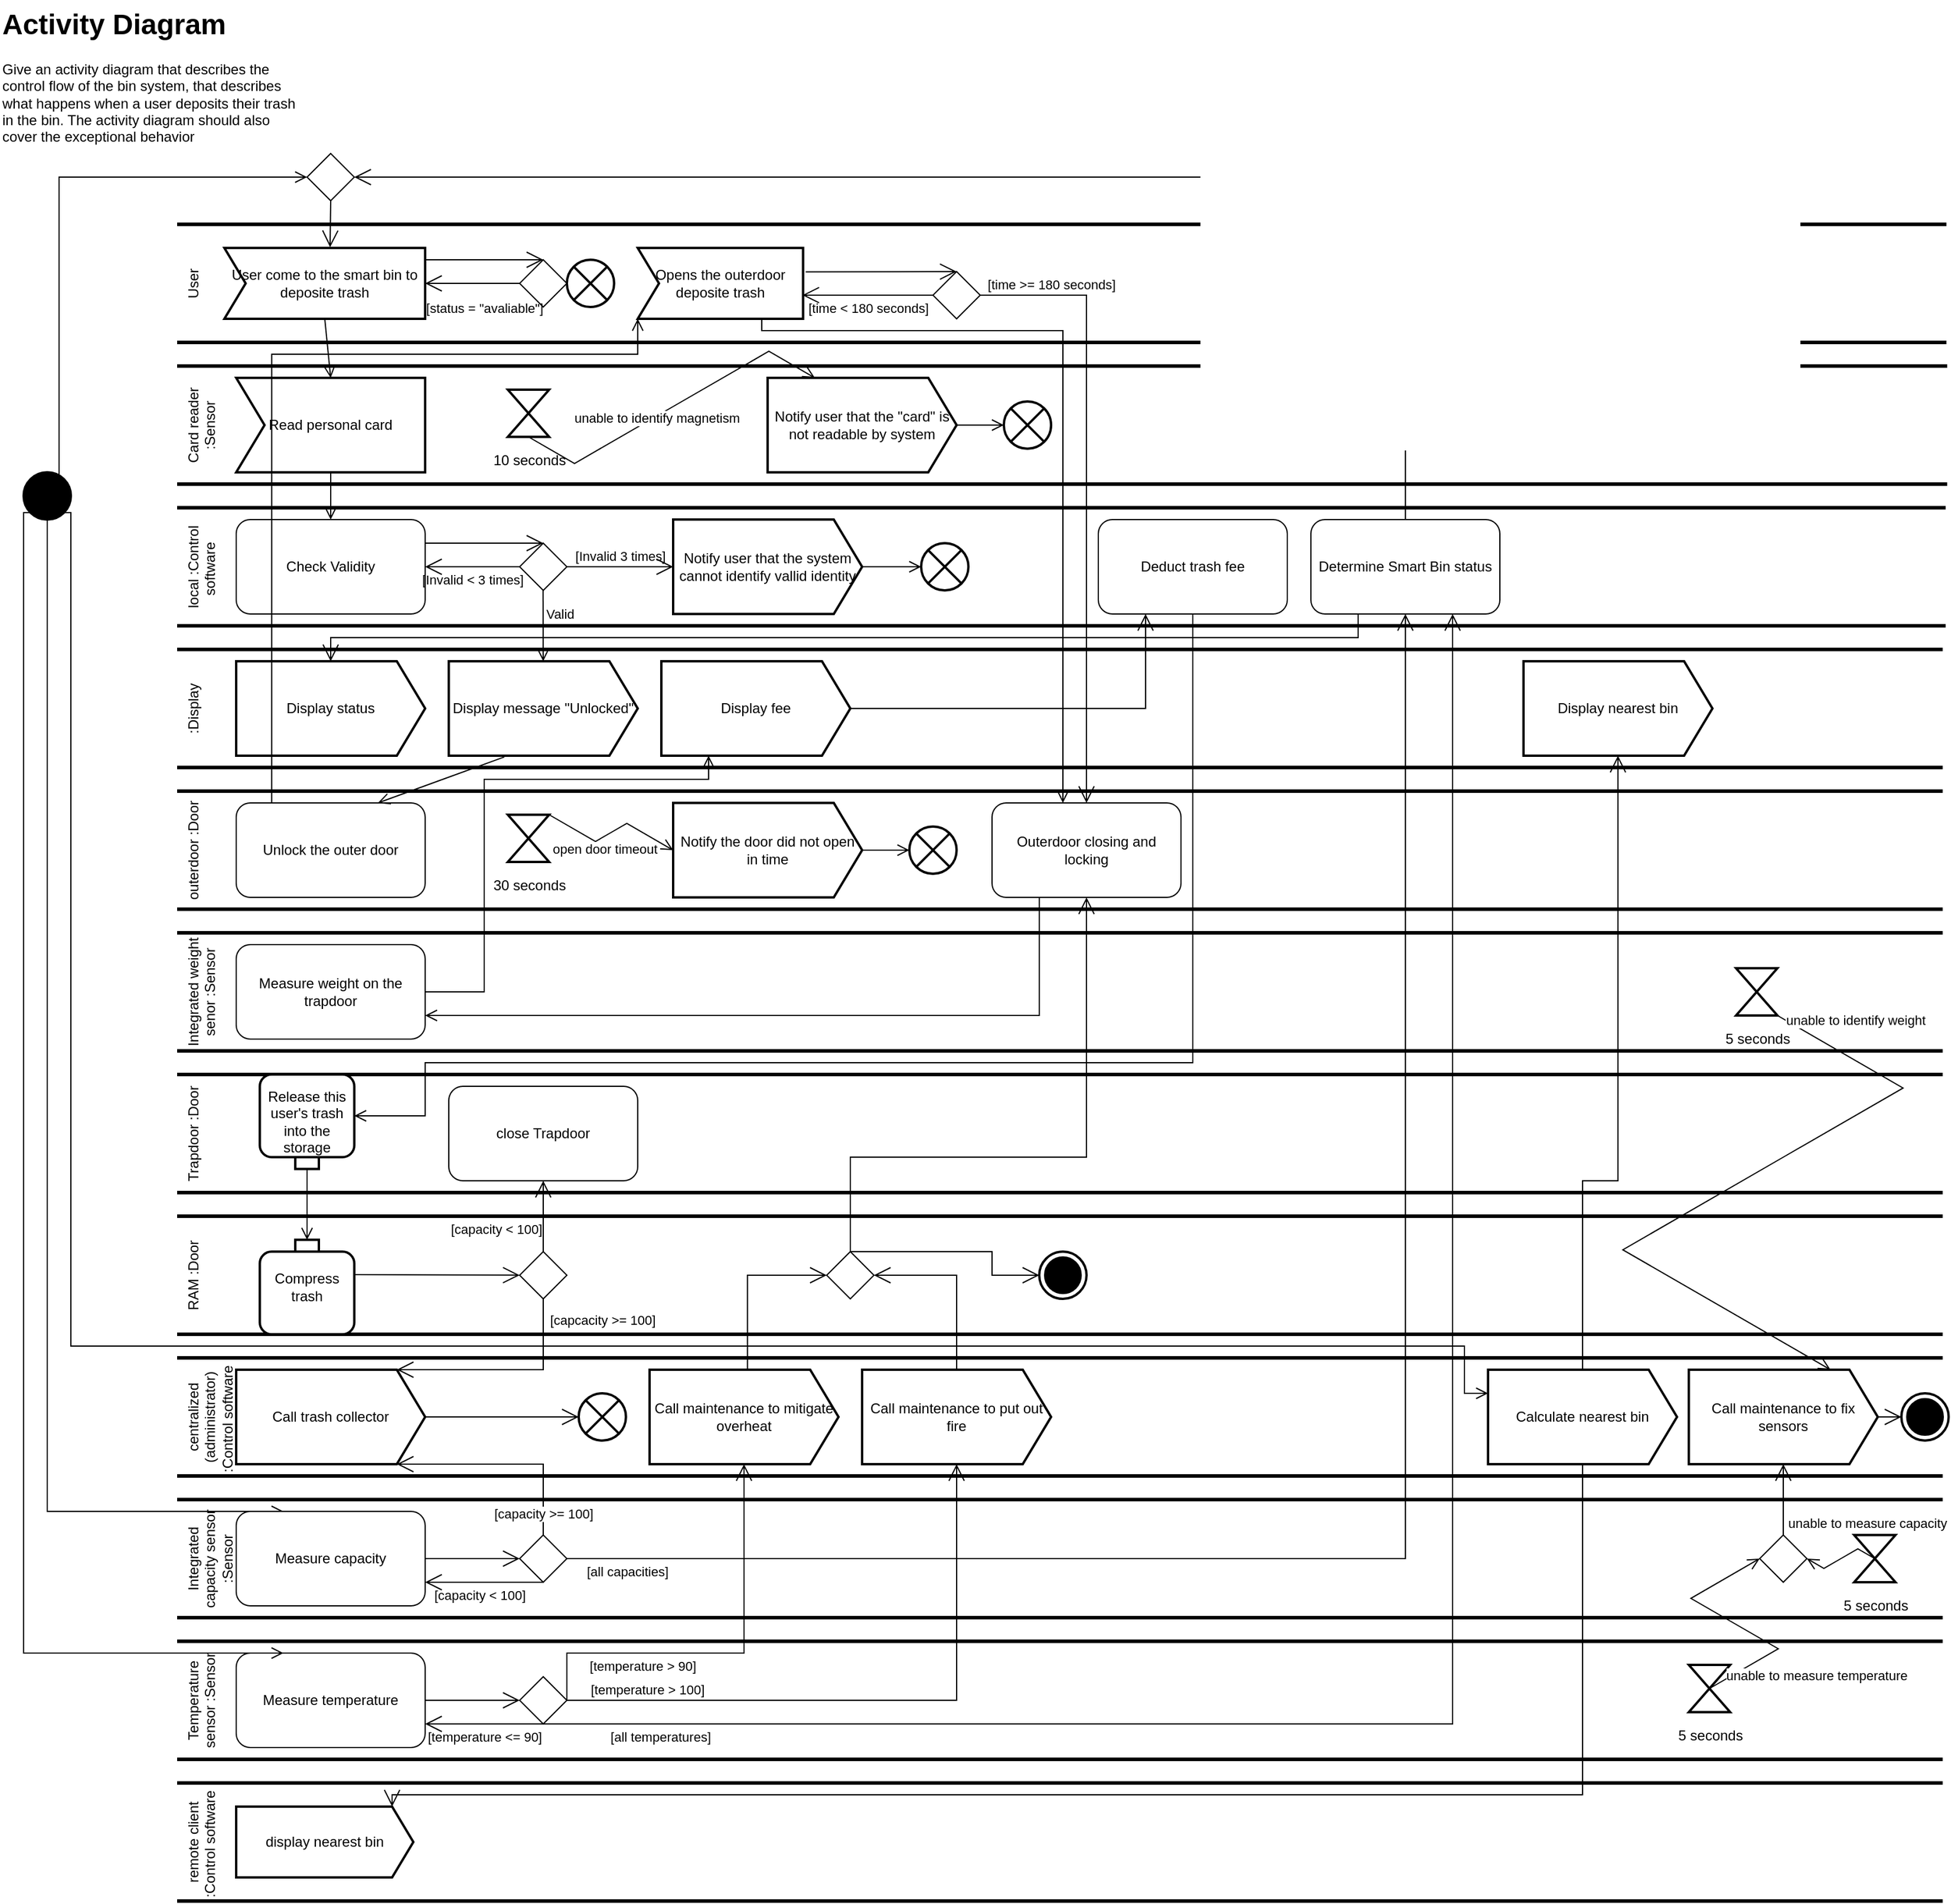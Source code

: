 <mxfile version="24.7.16">
  <diagram name="第 1 页" id="irDleK8PVXlx6nOFczS4">
    <mxGraphModel dx="1195" dy="622" grid="1" gridSize="10" guides="0" tooltips="1" connect="1" arrows="1" fold="1" page="1" pageScale="1" pageWidth="827" pageHeight="1169" math="0" shadow="0">
      <root>
        <mxCell id="0" />
        <mxCell id="1" parent="0" />
        <mxCell id="ilAViFpUk6oEtvWmWybY-2" value="" style="shape=ellipse;html=1;fillColor=strokeColor;strokeWidth=2;verticalLabelPosition=bottom;verticalAlignment=top;perimeter=ellipsePerimeter;fontFamily=Helvetica;" parent="1" vertex="1">
          <mxGeometry x="20" y="400" width="40" height="40" as="geometry" />
        </mxCell>
        <mxCell id="ilAViFpUk6oEtvWmWybY-4" value="User" style="html=1;shape=mxgraph.sysml.actPart;strokeWidth=3;verticalAlign=top;rotation=-90;whiteSpace=wrap;fontFamily=Helvetica;" parent="1" vertex="1">
          <mxGeometry x="849.07" y="-509.05" width="100" height="1498.12" as="geometry" />
        </mxCell>
        <mxCell id="ilAViFpUk6oEtvWmWybY-5" value="&lt;h1 style=&quot;margin-top: 0px;&quot;&gt;Activity Diagram&lt;br&gt;&lt;/h1&gt;&lt;p&gt;Give an activity diagram that describes the control flow of the bin system, that describes what happens when a user deposits their trash in the bin. The activity diagram should also cover the exceptional behavior&lt;/p&gt;" style="text;html=1;whiteSpace=wrap;overflow=hidden;rounded=0;fontFamily=Helvetica;" parent="1" vertex="1">
          <mxGeometry width="260" height="140" as="geometry" />
        </mxCell>
        <mxCell id="ilAViFpUk6oEtvWmWybY-6" value="" style="endArrow=open;startArrow=none;endFill=0;startFill=0;endSize=8;html=1;verticalAlign=bottom;labelBackgroundColor=none;strokeWidth=1;rounded=0;exitX=1;exitY=0;exitDx=0;exitDy=0;entryX=0;entryY=0.5;entryDx=0;entryDy=0;fontStyle=1;fontFamily=Helvetica;edgeStyle=orthogonalEdgeStyle;" parent="1" source="ilAViFpUk6oEtvWmWybY-2" target="yifxT7un9gWGoPEk_y4y-89" edge="1">
          <mxGeometry width="160" relative="1" as="geometry">
            <mxPoint x="110" y="400" as="sourcePoint" />
            <mxPoint x="270" y="400" as="targetPoint" />
            <Array as="points">
              <mxPoint x="50" y="406" />
              <mxPoint x="50" y="150" />
            </Array>
          </mxGeometry>
        </mxCell>
        <mxCell id="ilAViFpUk6oEtvWmWybY-7" value="&lt;font&gt;User come to the smart bin to deposite trash&lt;br&gt;&lt;/font&gt;" style="html=1;shape=mxgraph.sysml.accEvent;strokeWidth=2;whiteSpace=wrap;align=center;fontFamily=Helvetica;" parent="1" vertex="1">
          <mxGeometry x="190" y="210" width="170" height="60" as="geometry" />
        </mxCell>
        <mxCell id="ilAViFpUk6oEtvWmWybY-8" value="Card reader :Sensor" style="html=1;shape=mxgraph.sysml.actPart;strokeWidth=3;verticalAlign=top;rotation=-90;whiteSpace=wrap;fontFamily=Helvetica;" parent="1" vertex="1">
          <mxGeometry x="849.38" y="-389.38" width="100" height="1498.75" as="geometry" />
        </mxCell>
        <mxCell id="ilAViFpUk6oEtvWmWybY-9" value="Read personal card" style="shape=mxgraph.sysml.accEvent;html=1;rounded=1;whiteSpace=wrap;align=center;fontFamily=Helvetica;strokeWidth=2;" parent="1" vertex="1">
          <mxGeometry x="200" y="320" width="160" height="80" as="geometry" />
        </mxCell>
        <mxCell id="ilAViFpUk6oEtvWmWybY-11" value="local :Control software&amp;nbsp; " style="html=1;shape=mxgraph.sysml.actPart;strokeWidth=3;verticalAlign=top;rotation=-90;whiteSpace=wrap;fontFamily=Helvetica;" parent="1" vertex="1">
          <mxGeometry x="848.75" y="-268.75" width="100" height="1497.5" as="geometry" />
        </mxCell>
        <mxCell id="ilAViFpUk6oEtvWmWybY-12" value="Check Validity" style="shape=rect;html=1;rounded=1;whiteSpace=wrap;align=center;fontFamily=Helvetica;" parent="1" vertex="1">
          <mxGeometry x="200" y="440" width="160" height="80" as="geometry" />
        </mxCell>
        <mxCell id="ilAViFpUk6oEtvWmWybY-13" value="" style="endArrow=open;startArrow=none;endFill=0;startFill=0;endSize=8;html=1;verticalAlign=bottom;labelBackgroundColor=none;strokeWidth=1;rounded=0;exitX=0.5;exitY=1;exitDx=0;exitDy=0;entryX=0.5;entryY=0;entryDx=0;entryDy=0;exitPerimeter=0;fontFamily=Helvetica;" parent="1" source="ilAViFpUk6oEtvWmWybY-7" target="ilAViFpUk6oEtvWmWybY-9" edge="1">
          <mxGeometry width="160" relative="1" as="geometry">
            <mxPoint x="233" y="270" as="sourcePoint" />
            <mxPoint x="280" y="320" as="targetPoint" />
          </mxGeometry>
        </mxCell>
        <mxCell id="ilAViFpUk6oEtvWmWybY-14" value="" style="endArrow=open;startArrow=none;endFill=0;startFill=0;endSize=8;html=1;verticalAlign=bottom;labelBackgroundColor=none;strokeWidth=1;rounded=0;exitX=0.5;exitY=1;exitDx=0;exitDy=0;entryX=0.5;entryY=0;entryDx=0;entryDy=0;fontFamily=Helvetica;" parent="1" source="ilAViFpUk6oEtvWmWybY-9" target="ilAViFpUk6oEtvWmWybY-12" edge="1">
          <mxGeometry width="160" relative="1" as="geometry">
            <mxPoint x="243" y="280" as="sourcePoint" />
            <mxPoint x="290" y="330" as="targetPoint" />
          </mxGeometry>
        </mxCell>
        <mxCell id="ilAViFpUk6oEtvWmWybY-16" value="" style="endArrow=open;startArrow=none;endFill=0;startFill=0;endSize=8;html=1;verticalAlign=bottom;labelBackgroundColor=none;strokeWidth=1;rounded=0;exitX=0.5;exitY=1;exitDx=0;exitDy=0;edgeStyle=isometricEdgeStyle;elbow=vertical;entryX=0.25;entryY=0;entryDx=0;entryDy=0;exitPerimeter=0;fontFamily=Helvetica;" parent="1" source="ilAViFpUk6oEtvWmWybY-24" target="ilAViFpUk6oEtvWmWybY-19" edge="1">
          <mxGeometry width="160" relative="1" as="geometry">
            <mxPoint x="243" y="280" as="sourcePoint" />
            <mxPoint x="290" y="330" as="targetPoint" />
          </mxGeometry>
        </mxCell>
        <mxCell id="ilAViFpUk6oEtvWmWybY-23" value="unable to identify magnetism" style="edgeLabel;html=1;align=center;verticalAlign=middle;resizable=0;points=[];fontFamily=Helvetica;" parent="ilAViFpUk6oEtvWmWybY-16" vertex="1" connectable="0">
          <mxGeometry x="-0.108" y="-1" relative="1" as="geometry">
            <mxPoint x="-1" as="offset" />
          </mxGeometry>
        </mxCell>
        <mxCell id="ilAViFpUk6oEtvWmWybY-18" value=":Display" style="html=1;shape=mxgraph.sysml.actPart;strokeWidth=3;verticalAlign=top;rotation=-90;whiteSpace=wrap;fontFamily=Helvetica;" parent="1" vertex="1">
          <mxGeometry x="847.5" y="-147.5" width="100" height="1495" as="geometry" />
        </mxCell>
        <mxCell id="ilAViFpUk6oEtvWmWybY-19" value="Notify user that the &quot;card&quot; is not readable by system" style="shape=mxgraph.sysml.sendSigAct;html=1;rounded=1;whiteSpace=wrap;align=center;fontFamily=Helvetica;strokeWidth=2;" parent="1" vertex="1">
          <mxGeometry x="650" y="320" width="160" height="80" as="geometry" />
        </mxCell>
        <mxCell id="ilAViFpUk6oEtvWmWybY-21" value="Notify user that the system cannot identify vallid identity" style="shape=mxgraph.sysml.sendSigAct;html=1;rounded=1;whiteSpace=wrap;align=center;fontFamily=Helvetica;strokeWidth=2;" parent="1" vertex="1">
          <mxGeometry x="570" y="440" width="160" height="80" as="geometry" />
        </mxCell>
        <mxCell id="ilAViFpUk6oEtvWmWybY-24" value="10 seconds" style="html=1;shape=mxgraph.sysml.timeEvent;strokeWidth=2;verticalLabelPosition=bottom;verticalAlignment=top;fontFamily=Helvetica;" parent="1" vertex="1">
          <mxGeometry x="430" y="330" width="35" height="40" as="geometry" />
        </mxCell>
        <mxCell id="ilAViFpUk6oEtvWmWybY-25" value="Display message &quot;Unlocked&quot;" style="shape=mxgraph.sysml.sendSigAct;html=1;rounded=1;whiteSpace=wrap;align=center;fontFamily=Helvetica;strokeWidth=2;" parent="1" vertex="1">
          <mxGeometry x="380" y="560" width="160" height="80" as="geometry" />
        </mxCell>
        <mxCell id="ilAViFpUk6oEtvWmWybY-26" value="Display status" style="shape=mxgraph.sysml.sendSigAct;html=1;rounded=1;whiteSpace=wrap;align=center;fontFamily=Helvetica;strokeWidth=2;" parent="1" vertex="1">
          <mxGeometry x="200" y="560" width="160" height="80" as="geometry" />
        </mxCell>
        <mxCell id="ilAViFpUk6oEtvWmWybY-28" value="outerdoor :Door" style="html=1;shape=mxgraph.sysml.actPart;strokeWidth=3;verticalAlign=top;rotation=-90;whiteSpace=wrap;fontFamily=Helvetica;" parent="1" vertex="1">
          <mxGeometry x="847.5" y="-27.5" width="100" height="1495" as="geometry" />
        </mxCell>
        <mxCell id="ilAViFpUk6oEtvWmWybY-29" value="" style="endArrow=open;startArrow=none;endFill=0;startFill=0;endSize=8;html=1;verticalAlign=bottom;labelBackgroundColor=none;strokeWidth=1;rounded=0;exitX=0.504;exitY=0.093;exitDx=0;exitDy=0;exitPerimeter=0;fontFamily=Helvetica;" parent="1" source="ilAViFpUk6oEtvWmWybY-39" target="ilAViFpUk6oEtvWmWybY-25" edge="1">
          <mxGeometry width="160" relative="1" as="geometry">
            <mxPoint x="290" y="410" as="sourcePoint" />
            <mxPoint x="290" y="450" as="targetPoint" />
          </mxGeometry>
        </mxCell>
        <mxCell id="ilAViFpUk6oEtvWmWybY-45" value="&lt;font&gt;Valid&lt;/font&gt;" style="edgeLabel;html=1;align=center;verticalAlign=middle;resizable=0;points=[];fontFamily=Helvetica;" parent="ilAViFpUk6oEtvWmWybY-29" vertex="1" connectable="0">
          <mxGeometry x="-0.262" relative="1" as="geometry">
            <mxPoint x="14" as="offset" />
          </mxGeometry>
        </mxCell>
        <mxCell id="ilAViFpUk6oEtvWmWybY-30" value="Unlock the outer door" style="shape=rect;html=1;rounded=1;whiteSpace=wrap;align=center;fontFamily=Helvetica;" parent="1" vertex="1">
          <mxGeometry x="200" y="680" width="160" height="80" as="geometry" />
        </mxCell>
        <mxCell id="ilAViFpUk6oEtvWmWybY-31" value="" style="endArrow=open;startArrow=none;endFill=0;startFill=0;endSize=8;html=1;verticalAlign=bottom;labelBackgroundColor=none;strokeWidth=1;rounded=0;exitX=0.294;exitY=1.013;exitDx=0;exitDy=0;exitPerimeter=0;entryX=0.75;entryY=0;entryDx=0;entryDy=0;fontFamily=Helvetica;" parent="1" source="ilAViFpUk6oEtvWmWybY-25" target="ilAViFpUk6oEtvWmWybY-30" edge="1">
          <mxGeometry width="160" relative="1" as="geometry">
            <mxPoint x="370" y="510" as="sourcePoint" />
            <mxPoint x="430" y="570" as="targetPoint" />
          </mxGeometry>
        </mxCell>
        <mxCell id="ilAViFpUk6oEtvWmWybY-32" value="30 seconds" style="html=1;shape=mxgraph.sysml.timeEvent;strokeWidth=2;verticalLabelPosition=bottom;verticalAlignment=top;fontFamily=Helvetica;" parent="1" vertex="1">
          <mxGeometry x="430" y="690" width="35" height="40" as="geometry" />
        </mxCell>
        <mxCell id="ilAViFpUk6oEtvWmWybY-33" value="Opens the outerdoor deposite trash" style="html=1;shape=mxgraph.sysml.accEvent;strokeWidth=2;whiteSpace=wrap;align=center;fontFamily=Helvetica;" parent="1" vertex="1">
          <mxGeometry x="540" y="210" width="140" height="60" as="geometry" />
        </mxCell>
        <mxCell id="ilAViFpUk6oEtvWmWybY-34" value="" style="endArrow=open;startArrow=none;endFill=0;startFill=0;endSize=8;html=1;verticalAlign=bottom;labelBackgroundColor=none;strokeWidth=1;rounded=0;exitX=0.188;exitY=-0.006;exitDx=0;exitDy=0;entryX=0;entryY=1;entryDx=0;entryDy=0;entryPerimeter=0;fontStyle=1;fontFamily=Helvetica;edgeStyle=orthogonalEdgeStyle;exitPerimeter=0;" parent="1" source="ilAViFpUk6oEtvWmWybY-30" target="ilAViFpUk6oEtvWmWybY-33" edge="1">
          <mxGeometry width="160" relative="1" as="geometry">
            <mxPoint x="64" y="416" as="sourcePoint" />
            <mxPoint x="200" y="280" as="targetPoint" />
            <Array as="points">
              <mxPoint x="230" y="300" />
              <mxPoint x="540" y="300" />
            </Array>
          </mxGeometry>
        </mxCell>
        <mxCell id="ilAViFpUk6oEtvWmWybY-43" value="" style="group;direction=west;fontFamily=Helvetica;" parent="1" vertex="1" connectable="0">
          <mxGeometry x="360" y="420" width="200" height="80" as="geometry" />
        </mxCell>
        <mxCell id="ilAViFpUk6oEtvWmWybY-39" value="" style="shape=rhombus;html=1;verticalLabelPosition=bottom;verticalAlignment=top;direction=west;fontFamily=Helvetica;" parent="ilAViFpUk6oEtvWmWybY-43" vertex="1">
          <mxGeometry x="80" y="40" width="40" height="40" as="geometry" />
        </mxCell>
        <mxCell id="ilAViFpUk6oEtvWmWybY-40" value="" style="html=1;elbow=vertical;align=right;verticalAlign=bottom;endArrow=none;rounded=0;labelBackgroundColor=none;startArrow=open;startSize=12;entryX=1;entryY=0.25;entryDx=0;entryDy=0;fontFamily=Helvetica;exitX=0.5;exitY=1;exitDx=0;exitDy=0;" parent="1" source="ilAViFpUk6oEtvWmWybY-39" target="ilAViFpUk6oEtvWmWybY-12" edge="1">
          <mxGeometry relative="1" as="geometry">
            <mxPoint x="710" y="640" as="targetPoint" />
          </mxGeometry>
        </mxCell>
        <mxCell id="ilAViFpUk6oEtvWmWybY-42" value="&lt;font&gt;[Invalid &amp;lt; 3 times]&lt;/font&gt;" style="edgeStyle=elbowEdgeStyle;html=1;elbow=vertical;verticalAlign=bottom;endArrow=open;rounded=0;labelBackgroundColor=none;endSize=12;entryX=1;entryY=0.5;entryDx=0;entryDy=0;fontFamily=Helvetica;" parent="1" source="ilAViFpUk6oEtvWmWybY-39" target="ilAViFpUk6oEtvWmWybY-12" edge="1">
          <mxGeometry x="-0.002" y="20" relative="1" as="geometry">
            <mxPoint x="420" y="480" as="targetPoint" />
            <mxPoint as="offset" />
          </mxGeometry>
        </mxCell>
        <mxCell id="ilAViFpUk6oEtvWmWybY-46" value="" style="html=1;shape=mxgraph.sysml.flowFinal;strokeWidth=2;verticalLabelPosition=bottom;verticalAlignment=top;fontFamily=Helvetica;" parent="1" vertex="1">
          <mxGeometry x="850" y="340" width="40" height="40" as="geometry" />
        </mxCell>
        <mxCell id="ilAViFpUk6oEtvWmWybY-47" value="" style="html=1;shape=mxgraph.sysml.flowFinal;strokeWidth=2;verticalLabelPosition=bottom;verticalAlignment=top;fontFamily=Helvetica;" parent="1" vertex="1">
          <mxGeometry x="780" y="460" width="40" height="40" as="geometry" />
        </mxCell>
        <mxCell id="ilAViFpUk6oEtvWmWybY-48" value="" style="endArrow=open;startArrow=none;endFill=0;startFill=0;endSize=8;html=1;verticalAlign=bottom;labelBackgroundColor=none;strokeWidth=1;rounded=0;exitX=1;exitY=0.5;exitDx=0;exitDy=0;entryX=0;entryY=0.5;entryDx=0;entryDy=0;entryPerimeter=0;fontFamily=Helvetica;" parent="1" source="ilAViFpUk6oEtvWmWybY-21" target="ilAViFpUk6oEtvWmWybY-47" edge="1">
          <mxGeometry width="160" relative="1" as="geometry">
            <mxPoint x="285" y="280" as="sourcePoint" />
            <mxPoint x="290" y="330" as="targetPoint" />
          </mxGeometry>
        </mxCell>
        <mxCell id="ilAViFpUk6oEtvWmWybY-49" value="" style="endArrow=open;startArrow=none;endFill=0;startFill=0;endSize=8;html=1;verticalAlign=bottom;labelBackgroundColor=none;strokeWidth=1;rounded=0;exitX=1;exitY=0.5;exitDx=0;exitDy=0;entryX=0;entryY=0.5;entryDx=0;entryDy=0;entryPerimeter=0;fontFamily=Helvetica;" parent="1" source="ilAViFpUk6oEtvWmWybY-19" target="ilAViFpUk6oEtvWmWybY-46" edge="1">
          <mxGeometry width="160" relative="1" as="geometry">
            <mxPoint x="295" y="290" as="sourcePoint" />
            <mxPoint x="300" y="340" as="targetPoint" />
          </mxGeometry>
        </mxCell>
        <mxCell id="ilAViFpUk6oEtvWmWybY-41" value="&lt;font&gt;[Invalid 3 times]&lt;/font&gt;" style="edgeStyle=elbowEdgeStyle;html=1;elbow=vertical;verticalAlign=bottom;endArrow=open;rounded=0;labelBackgroundColor=none;endSize=12;entryX=0;entryY=0.5;entryDx=0;entryDy=0;fontFamily=Helvetica;" parent="1" source="ilAViFpUk6oEtvWmWybY-39" target="ilAViFpUk6oEtvWmWybY-21" edge="1">
          <mxGeometry relative="1" as="geometry">
            <mxPoint x="620" y="480" as="targetPoint" />
          </mxGeometry>
        </mxCell>
        <mxCell id="ilAViFpUk6oEtvWmWybY-58" value="" style="endArrow=open;startArrow=none;endFill=0;startFill=0;endSize=8;html=1;verticalAlign=bottom;labelBackgroundColor=none;strokeWidth=1;rounded=0;exitX=1;exitY=0;exitDx=0;exitDy=0;edgeStyle=isometricEdgeStyle;elbow=vertical;entryX=0;entryY=0.5;entryDx=0;entryDy=0;exitPerimeter=0;fontFamily=Helvetica;" parent="1" source="ilAViFpUk6oEtvWmWybY-32" target="ilAViFpUk6oEtvWmWybY-60" edge="1">
          <mxGeometry width="160" relative="1" as="geometry">
            <mxPoint x="605" y="260" as="sourcePoint" />
            <mxPoint x="740" y="250" as="targetPoint" />
          </mxGeometry>
        </mxCell>
        <mxCell id="ilAViFpUk6oEtvWmWybY-59" value="open door timeout" style="edgeLabel;html=1;align=center;verticalAlign=middle;resizable=0;points=[];fontFamily=Helvetica;" parent="ilAViFpUk6oEtvWmWybY-58" vertex="1" connectable="0">
          <mxGeometry x="-0.108" y="-1" relative="1" as="geometry">
            <mxPoint x="-1" y="10" as="offset" />
          </mxGeometry>
        </mxCell>
        <mxCell id="ilAViFpUk6oEtvWmWybY-60" value="Notify the door did not open in time" style="shape=mxgraph.sysml.sendSigAct;html=1;rounded=1;whiteSpace=wrap;align=center;strokeWidth=2;fontFamily=Helvetica;" parent="1" vertex="1">
          <mxGeometry x="570" y="680" width="160" height="80" as="geometry" />
        </mxCell>
        <mxCell id="ilAViFpUk6oEtvWmWybY-63" value="" style="html=1;shape=mxgraph.sysml.flowFinal;strokeWidth=2;verticalLabelPosition=bottom;verticalAlignment=top;fontFamily=Helvetica;" parent="1" vertex="1">
          <mxGeometry x="770" y="700" width="40" height="40" as="geometry" />
        </mxCell>
        <mxCell id="ilAViFpUk6oEtvWmWybY-64" value="" style="endArrow=open;startArrow=none;endFill=0;startFill=0;endSize=8;html=1;verticalAlign=bottom;labelBackgroundColor=none;strokeWidth=1;rounded=0;entryX=0;entryY=0.5;entryDx=0;entryDy=0;entryPerimeter=0;fontFamily=Helvetica;exitX=1;exitY=0.5;exitDx=0;exitDy=0;" parent="1" source="ilAViFpUk6oEtvWmWybY-60" target="ilAViFpUk6oEtvWmWybY-63" edge="1">
          <mxGeometry width="160" relative="1" as="geometry">
            <mxPoint x="740" y="720" as="sourcePoint" />
            <mxPoint x="220" y="570" as="targetPoint" />
          </mxGeometry>
        </mxCell>
        <mxCell id="ilAViFpUk6oEtvWmWybY-65" value="" style="shape=rhombus;html=1;verticalLabelPosition=bottom;verticalAlignment=top;fontFamily=Helvetica;" parent="1" vertex="1">
          <mxGeometry x="790" y="230" width="40" height="40" as="geometry" />
        </mxCell>
        <mxCell id="ilAViFpUk6oEtvWmWybY-66" value="" style="html=1;elbow=horizontal;align=right;verticalAlign=bottom;endArrow=none;rounded=0;labelBackgroundColor=none;startArrow=open;startSize=12;entryX=1.016;entryY=0.337;entryDx=0;entryDy=0;entryPerimeter=0;exitX=0.5;exitY=0;exitDx=0;exitDy=0;fontFamily=Helvetica;" parent="1" source="ilAViFpUk6oEtvWmWybY-65" target="ilAViFpUk6oEtvWmWybY-33" edge="1">
          <mxGeometry relative="1" as="geometry">
            <mxPoint x="810" y="190" as="targetPoint" />
          </mxGeometry>
        </mxCell>
        <mxCell id="ilAViFpUk6oEtvWmWybY-67" value="[time &amp;gt;= 180 seconds]" style="edgeStyle=orthogonalEdgeStyle;html=1;elbow=vertical;verticalAlign=bottom;endArrow=open;rounded=0;labelBackgroundColor=none;endSize=12;entryX=0.5;entryY=0;entryDx=0;entryDy=0;fontFamily=Helvetica;" parent="1" source="ilAViFpUk6oEtvWmWybY-65" target="yifxT7un9gWGoPEk_y4y-1" edge="1">
          <mxGeometry x="-0.769" relative="1" as="geometry">
            <mxPoint x="980" y="680" as="targetPoint" />
            <Array as="points">
              <mxPoint x="920" y="250" />
            </Array>
            <mxPoint as="offset" />
          </mxGeometry>
        </mxCell>
        <mxCell id="ilAViFpUk6oEtvWmWybY-68" value="[time &amp;lt; 180 seconds]" style="edgeStyle=elbowEdgeStyle;html=1;elbow=horizontal;verticalAlign=bottom;endArrow=open;rounded=0;labelBackgroundColor=none;endSize=12;exitX=0;exitY=0.5;exitDx=0;exitDy=0;entryX=0.996;entryY=0.666;entryDx=0;entryDy=0;entryPerimeter=0;fontFamily=Helvetica;" parent="1" source="ilAViFpUk6oEtvWmWybY-65" target="ilAViFpUk6oEtvWmWybY-33" edge="1">
          <mxGeometry x="-0.006" y="20" relative="1" as="geometry">
            <mxPoint x="710" y="252" as="targetPoint" />
            <mxPoint as="offset" />
          </mxGeometry>
        </mxCell>
        <mxCell id="yifxT7un9gWGoPEk_y4y-1" value="Outerdoor closing and locking" style="shape=rect;html=1;rounded=1;whiteSpace=wrap;align=center;fontFamily=Helvetica;" parent="1" vertex="1">
          <mxGeometry x="840" y="680" width="160" height="80" as="geometry" />
        </mxCell>
        <mxCell id="yifxT7un9gWGoPEk_y4y-2" value="" style="endArrow=open;startArrow=none;endFill=0;startFill=0;endSize=8;html=1;verticalAlign=bottom;labelBackgroundColor=none;strokeWidth=1;rounded=0;exitX=0.75;exitY=1;exitDx=0;exitDy=0;exitPerimeter=0;fontFamily=Helvetica;edgeStyle=orthogonalEdgeStyle;" parent="1" source="ilAViFpUk6oEtvWmWybY-33" edge="1">
          <mxGeometry width="160" relative="1" as="geometry">
            <mxPoint x="437" y="651" as="sourcePoint" />
            <mxPoint x="900" y="680" as="targetPoint" />
            <Array as="points">
              <mxPoint x="645" y="280" />
              <mxPoint x="900" y="280" />
            </Array>
          </mxGeometry>
        </mxCell>
        <mxCell id="yifxT7un9gWGoPEk_y4y-3" value="Integrated weight senor :Sensor" style="html=1;shape=mxgraph.sysml.actPart;strokeWidth=3;verticalAlign=top;rotation=-90;whiteSpace=wrap;fontFamily=Helvetica;" parent="1" vertex="1">
          <mxGeometry x="847.5" y="92.5" width="100" height="1495" as="geometry" />
        </mxCell>
        <mxCell id="yifxT7un9gWGoPEk_y4y-4" value="Measure weight on the trapdoor" style="shape=rect;html=1;rounded=1;whiteSpace=wrap;align=center;fontFamily=Helvetica;" parent="1" vertex="1">
          <mxGeometry x="200" y="800" width="160" height="80" as="geometry" />
        </mxCell>
        <mxCell id="yifxT7un9gWGoPEk_y4y-5" value="" style="endArrow=open;startArrow=none;endFill=0;startFill=0;endSize=8;html=1;verticalAlign=bottom;labelBackgroundColor=none;strokeWidth=1;rounded=0;exitX=0.25;exitY=1;exitDx=0;exitDy=0;entryX=1;entryY=0.75;entryDx=0;entryDy=0;fontFamily=Helvetica;edgeStyle=orthogonalEdgeStyle;" parent="1" source="yifxT7un9gWGoPEk_y4y-1" target="yifxT7un9gWGoPEk_y4y-4" edge="1">
          <mxGeometry width="160" relative="1" as="geometry">
            <mxPoint x="437" y="651" as="sourcePoint" />
            <mxPoint x="330" y="690" as="targetPoint" />
          </mxGeometry>
        </mxCell>
        <mxCell id="yifxT7un9gWGoPEk_y4y-6" value="Display fee" style="shape=mxgraph.sysml.sendSigAct;html=1;rounded=1;whiteSpace=wrap;align=center;fontFamily=Helvetica;strokeWidth=2;" parent="1" vertex="1">
          <mxGeometry x="560" y="560" width="160" height="80" as="geometry" />
        </mxCell>
        <mxCell id="yifxT7un9gWGoPEk_y4y-7" value="" style="endArrow=open;startArrow=none;endFill=0;startFill=0;endSize=8;html=1;verticalAlign=bottom;labelBackgroundColor=none;strokeWidth=1;rounded=0;exitX=1;exitY=0.5;exitDx=0;exitDy=0;entryX=0.25;entryY=1;entryDx=0;entryDy=0;fontFamily=Helvetica;edgeStyle=orthogonalEdgeStyle;" parent="1" source="yifxT7un9gWGoPEk_y4y-4" target="yifxT7un9gWGoPEk_y4y-6" edge="1">
          <mxGeometry width="160" relative="1" as="geometry">
            <mxPoint x="890" y="770" as="sourcePoint" />
            <mxPoint x="370" y="830" as="targetPoint" />
            <Array as="points">
              <mxPoint x="410" y="840" />
              <mxPoint x="410" y="660" />
              <mxPoint x="600" y="660" />
            </Array>
          </mxGeometry>
        </mxCell>
        <mxCell id="yifxT7un9gWGoPEk_y4y-8" value="Deduct trash fee" style="shape=rect;html=1;rounded=1;whiteSpace=wrap;align=center;fontFamily=Helvetica;" parent="1" vertex="1">
          <mxGeometry x="930" y="440" width="160" height="80" as="geometry" />
        </mxCell>
        <mxCell id="yifxT7un9gWGoPEk_y4y-13" value="Trapdoor :Door" style="html=1;shape=mxgraph.sysml.actPart;strokeWidth=3;verticalAlign=top;rotation=-90;whiteSpace=wrap;fontFamily=Helvetica;" parent="1" vertex="1">
          <mxGeometry x="847.5" y="212.5" width="100" height="1495" as="geometry" />
        </mxCell>
        <mxCell id="yifxT7un9gWGoPEk_y4y-14" value="Release this user&#39;s trash into the storage" style="shape=mxgraph.sysml.objFlowR;html=1;rounded=1;whiteSpace=wrap;align=center;strokeWidth=2;direction=south;fontFamily=Helvetica;" parent="1" vertex="1">
          <mxGeometry x="220" y="910" width="80" height="80" as="geometry" />
        </mxCell>
        <mxCell id="yifxT7un9gWGoPEk_y4y-15" value="" style="endArrow=open;startArrow=none;endFill=0;startFill=0;endSize=8;html=1;verticalAlign=bottom;labelBackgroundColor=none;strokeWidth=1;rounded=0;exitX=0.5;exitY=1;exitDx=0;exitDy=0;entryX=0.5;entryY=0;entryDx=-5;entryDy=0;fontFamily=Helvetica;edgeStyle=orthogonalEdgeStyle;entryPerimeter=0;" parent="1" source="yifxT7un9gWGoPEk_y4y-8" target="yifxT7un9gWGoPEk_y4y-14" edge="1">
          <mxGeometry width="160" relative="1" as="geometry">
            <mxPoint x="730" y="590" as="sourcePoint" />
            <mxPoint x="970" y="530" as="targetPoint" />
            <Array as="points">
              <mxPoint x="1010" y="900" />
              <mxPoint x="360" y="900" />
              <mxPoint x="360" y="945" />
            </Array>
          </mxGeometry>
        </mxCell>
        <mxCell id="yifxT7un9gWGoPEk_y4y-20" value="" style="shape=rhombus;html=1;verticalLabelPosition=bottom;verticalAlignment=top;fontFamily=Helvetica;" parent="1" vertex="1">
          <mxGeometry x="440" y="220" width="40" height="40" as="geometry" />
        </mxCell>
        <mxCell id="yifxT7un9gWGoPEk_y4y-21" value="" style="html=1;elbow=horizontal;align=right;verticalAlign=bottom;endArrow=none;rounded=0;labelBackgroundColor=none;startArrow=open;startSize=12;entryX=1.002;entryY=0.167;entryDx=0;entryDy=0;entryPerimeter=0;exitX=0.5;exitY=0;exitDx=0;exitDy=0;fontFamily=Helvetica;" parent="1" source="yifxT7un9gWGoPEk_y4y-20" target="ilAViFpUk6oEtvWmWybY-7" edge="1">
          <mxGeometry relative="1" as="geometry">
            <mxPoint x="460" y="200" as="targetPoint" />
          </mxGeometry>
        </mxCell>
        <mxCell id="yifxT7un9gWGoPEk_y4y-23" value="&lt;div&gt;[status = &quot;avaliable&quot;]&lt;/div&gt;" style="edgeStyle=elbowEdgeStyle;html=1;elbow=horizontal;verticalAlign=bottom;endArrow=open;rounded=0;labelBackgroundColor=none;endSize=12;entryX=1;entryY=0.5;entryDx=0;entryDy=0;entryPerimeter=0;exitX=0;exitY=0.5;exitDx=0;exitDy=0;fontFamily=Helvetica;" parent="1" source="yifxT7un9gWGoPEk_y4y-20" target="ilAViFpUk6oEtvWmWybY-7" edge="1">
          <mxGeometry x="-0.25" y="30" relative="1" as="geometry">
            <mxPoint x="360" y="260" as="targetPoint" />
            <mxPoint as="offset" />
          </mxGeometry>
        </mxCell>
        <mxCell id="yifxT7un9gWGoPEk_y4y-24" value="" style="html=1;shape=mxgraph.sysml.flowFinal;strokeWidth=2;verticalLabelPosition=bottom;verticalAlignment=top;fontFamily=Helvetica;" parent="1" vertex="1">
          <mxGeometry x="480" y="220" width="40" height="40" as="geometry" />
        </mxCell>
        <mxCell id="yifxT7un9gWGoPEk_y4y-29" value="RAM :Door" style="html=1;shape=mxgraph.sysml.actPart;strokeWidth=3;verticalAlign=top;rotation=-90;whiteSpace=wrap;fontFamily=Helvetica;" parent="1" vertex="1">
          <mxGeometry x="847.5" y="332.5" width="100" height="1495" as="geometry" />
        </mxCell>
        <mxCell id="yifxT7un9gWGoPEk_y4y-30" value="Compress trash" style="shape=mxgraph.sysml.objFlowR;html=1;rounded=1;whiteSpace=wrap;align=center;strokeWidth=2;direction=north;fontFamily=Helvetica;" parent="1" vertex="1">
          <mxGeometry x="220" y="1050" width="80" height="80" as="geometry" />
        </mxCell>
        <mxCell id="yifxT7un9gWGoPEk_y4y-31" value="" style="endArrow=open;startArrow=none;endFill=0;startFill=0;endSize=8;html=1;verticalAlign=bottom;labelBackgroundColor=none;strokeWidth=1;rounded=0;exitX=1;exitY=0.5;exitDx=0;exitDy=0;fontFamily=Helvetica;exitPerimeter=0;" parent="1" source="yifxT7un9gWGoPEk_y4y-14" target="yifxT7un9gWGoPEk_y4y-30" edge="1">
          <mxGeometry width="160" relative="1" as="geometry">
            <mxPoint x="890" y="770" as="sourcePoint" />
            <mxPoint x="370" y="870" as="targetPoint" />
          </mxGeometry>
        </mxCell>
        <mxCell id="yifxT7un9gWGoPEk_y4y-32" value="" style="shape=rhombus;html=1;verticalLabelPosition=bottom;verticalAlignment=top;fontFamily=Helvetica;" parent="1" vertex="1">
          <mxGeometry x="440" y="1060" width="40" height="40" as="geometry" />
        </mxCell>
        <mxCell id="yifxT7un9gWGoPEk_y4y-33" value="" style="html=1;elbow=horizontal;align=right;verticalAlign=bottom;endArrow=none;rounded=0;labelBackgroundColor=none;startArrow=open;startSize=12;entryX=0.631;entryY=1.013;entryDx=0;entryDy=0;entryPerimeter=0;fontFamily=Helvetica;" parent="1" source="yifxT7un9gWGoPEk_y4y-32" target="yifxT7un9gWGoPEk_y4y-30" edge="1">
          <mxGeometry relative="1" as="geometry">
            <mxPoint x="310" y="1080" as="targetPoint" />
          </mxGeometry>
        </mxCell>
        <mxCell id="yifxT7un9gWGoPEk_y4y-34" value="[capcacity &amp;gt;= 100]" style="edgeStyle=elbowEdgeStyle;html=1;elbow=vertical;verticalAlign=bottom;endArrow=open;rounded=0;labelBackgroundColor=none;endSize=12;entryX=1;entryY=0;entryDx=-24;entryDy=0;entryPerimeter=0;fontFamily=Helvetica;" parent="1" source="yifxT7un9gWGoPEk_y4y-32" target="yifxT7un9gWGoPEk_y4y-43" edge="1">
          <mxGeometry x="-0.7" y="50" relative="1" as="geometry">
            <mxPoint x="560" y="1080" as="targetPoint" />
            <Array as="points">
              <mxPoint x="400" y="1160" />
            </Array>
            <mxPoint y="-1" as="offset" />
          </mxGeometry>
        </mxCell>
        <mxCell id="yifxT7un9gWGoPEk_y4y-35" value="[capacity &amp;lt; 100]" style="edgeStyle=elbowEdgeStyle;html=1;elbow=vertical;verticalAlign=bottom;endArrow=open;rounded=0;labelBackgroundColor=none;endSize=12;exitX=0.5;exitY=0;exitDx=0;exitDy=0;entryX=0.5;entryY=1;entryDx=0;entryDy=0;fontFamily=Helvetica;" parent="1" source="yifxT7un9gWGoPEk_y4y-32" target="yifxT7un9gWGoPEk_y4y-41" edge="1">
          <mxGeometry x="-0.667" y="40" relative="1" as="geometry">
            <mxPoint x="360" y="1080" as="targetPoint" />
            <mxPoint as="offset" />
          </mxGeometry>
        </mxCell>
        <mxCell id="yifxT7un9gWGoPEk_y4y-37" value="" style="html=1;elbow=horizontal;align=right;verticalAlign=bottom;endArrow=none;rounded=0;labelBackgroundColor=none;startArrow=open;startSize=12;entryX=1;entryY=0.5;entryDx=0;entryDy=0;exitX=0.25;exitY=1;exitDx=0;exitDy=0;fontFamily=Helvetica;edgeStyle=orthogonalEdgeStyle;" parent="1" source="yifxT7un9gWGoPEk_y4y-8" target="yifxT7un9gWGoPEk_y4y-6" edge="1">
          <mxGeometry relative="1" as="geometry">
            <mxPoint x="860" y="560" as="targetPoint" />
            <mxPoint x="850" y="600" as="sourcePoint" />
          </mxGeometry>
        </mxCell>
        <mxCell id="yifxT7un9gWGoPEk_y4y-41" value="close Trapdoor" style="shape=rect;html=1;rounded=1;whiteSpace=wrap;align=center;fontFamily=Helvetica;" parent="1" vertex="1">
          <mxGeometry x="380" y="920" width="160" height="80" as="geometry" />
        </mxCell>
        <mxCell id="yifxT7un9gWGoPEk_y4y-42" value="centralized (administrator) :Control software&amp;nbsp; " style="html=1;shape=mxgraph.sysml.actPart;strokeWidth=3;verticalAlign=top;rotation=-90;whiteSpace=wrap;fontFamily=Helvetica;" parent="1" vertex="1">
          <mxGeometry x="847.5" y="452.5" width="100" height="1495" as="geometry" />
        </mxCell>
        <mxCell id="yifxT7un9gWGoPEk_y4y-43" value="Call trash collector" style="shape=mxgraph.sysml.sendSigAct;html=1;rounded=1;whiteSpace=wrap;align=center;strokeWidth=2;fontFamily=Helvetica;" parent="1" vertex="1">
          <mxGeometry x="200" y="1160" width="160" height="80" as="geometry" />
        </mxCell>
        <mxCell id="yifxT7un9gWGoPEk_y4y-44" value="" style="html=1;shape=mxgraph.sysml.flowFinal;strokeWidth=2;verticalLabelPosition=bottom;verticalAlignment=top;fontFamily=Helvetica;" parent="1" vertex="1">
          <mxGeometry x="490" y="1180" width="40" height="40" as="geometry" />
        </mxCell>
        <mxCell id="yifxT7un9gWGoPEk_y4y-46" value="" style="edgeStyle=elbowEdgeStyle;html=1;elbow=horizontal;align=right;verticalAlign=bottom;endArrow=none;rounded=0;labelBackgroundColor=none;startArrow=open;startSize=12;entryX=1;entryY=0.5;entryDx=0;entryDy=0;exitX=0;exitY=0.5;exitDx=0;exitDy=0;exitPerimeter=0;fontFamily=Helvetica;" parent="1" source="yifxT7un9gWGoPEk_y4y-44" target="yifxT7un9gWGoPEk_y4y-43" edge="1">
          <mxGeometry relative="1" as="geometry">
            <mxPoint x="370" y="1090" as="targetPoint" />
            <mxPoint x="450" y="1090" as="sourcePoint" />
          </mxGeometry>
        </mxCell>
        <mxCell id="yifxT7un9gWGoPEk_y4y-47" value="Integrated capacity sensor :Sensor" style="html=1;shape=mxgraph.sysml.actPart;strokeWidth=3;verticalAlign=top;rotation=-90;whiteSpace=wrap;fontFamily=Helvetica;" parent="1" vertex="1">
          <mxGeometry x="847.5" y="572.5" width="100" height="1495" as="geometry" />
        </mxCell>
        <mxCell id="yifxT7un9gWGoPEk_y4y-49" value="Temperature sensor :Sensor" style="html=1;shape=mxgraph.sysml.actPart;strokeWidth=3;verticalAlign=top;rotation=-90;whiteSpace=wrap;fontFamily=Helvetica;" parent="1" vertex="1">
          <mxGeometry x="847.5" y="692.5" width="100" height="1495" as="geometry" />
        </mxCell>
        <mxCell id="yifxT7un9gWGoPEk_y4y-50" value="" style="endArrow=open;startArrow=none;endFill=0;startFill=0;endSize=8;html=1;verticalAlign=bottom;labelBackgroundColor=none;strokeWidth=1;rounded=0;exitX=0.5;exitY=1;exitDx=0;exitDy=0;fontFamily=Helvetica;entryX=0.25;entryY=0;entryDx=0;entryDy=0;edgeStyle=orthogonalEdgeStyle;" parent="1" source="ilAViFpUk6oEtvWmWybY-2" target="yifxT7un9gWGoPEk_y4y-51" edge="1">
          <mxGeometry width="160" relative="1" as="geometry">
            <mxPoint x="64" y="444" as="sourcePoint" />
            <mxPoint x="130" y="1150" as="targetPoint" />
            <Array as="points">
              <mxPoint x="40" y="1280" />
            </Array>
          </mxGeometry>
        </mxCell>
        <mxCell id="yifxT7un9gWGoPEk_y4y-51" value="Measure capacity" style="shape=rect;html=1;rounded=1;whiteSpace=wrap;align=center;fontFamily=Helvetica;" parent="1" vertex="1">
          <mxGeometry x="200" y="1280" width="160" height="80" as="geometry" />
        </mxCell>
        <mxCell id="yifxT7un9gWGoPEk_y4y-52" value="Measure temperature" style="shape=rect;html=1;rounded=1;whiteSpace=wrap;align=center;fontFamily=Helvetica;" parent="1" vertex="1">
          <mxGeometry x="200" y="1400" width="160" height="80" as="geometry" />
        </mxCell>
        <mxCell id="yifxT7un9gWGoPEk_y4y-53" value="" style="endArrow=open;startArrow=none;endFill=0;startFill=0;endSize=8;html=1;verticalAlign=bottom;labelBackgroundColor=none;strokeWidth=1;rounded=0;exitX=0;exitY=1;exitDx=0;exitDy=0;fontFamily=Helvetica;entryX=0.25;entryY=0;entryDx=0;entryDy=0;edgeStyle=orthogonalEdgeStyle;" parent="1" source="ilAViFpUk6oEtvWmWybY-2" target="yifxT7un9gWGoPEk_y4y-52" edge="1">
          <mxGeometry width="160" relative="1" as="geometry">
            <mxPoint x="50" y="450" as="sourcePoint" />
            <mxPoint x="250" y="1290" as="targetPoint" />
            <Array as="points">
              <mxPoint x="20" y="434" />
              <mxPoint x="20" y="1400" />
            </Array>
          </mxGeometry>
        </mxCell>
        <mxCell id="yifxT7un9gWGoPEk_y4y-55" value="" style="edgeStyle=elbowEdgeStyle;html=1;elbow=horizontal;align=right;verticalAlign=bottom;endArrow=none;rounded=0;labelBackgroundColor=none;startArrow=open;startSize=12;entryX=1;entryY=0.5;entryDx=0;entryDy=0;exitX=0;exitY=0.5;exitDx=0;exitDy=0;fontFamily=Helvetica;" parent="1" source="yifxT7un9gWGoPEk_y4y-73" target="yifxT7un9gWGoPEk_y4y-51" edge="1">
          <mxGeometry relative="1" as="geometry">
            <mxPoint x="470" y="1280" as="targetPoint" />
            <mxPoint x="450" y="1320.0" as="sourcePoint" />
          </mxGeometry>
        </mxCell>
        <mxCell id="yifxT7un9gWGoPEk_y4y-57" value="[capacity &amp;lt; 100]" style="edgeStyle=elbowEdgeStyle;html=1;elbow=vertical;verticalAlign=bottom;endArrow=open;rounded=0;labelBackgroundColor=none;endSize=12;entryX=1;entryY=0.75;entryDx=0;entryDy=0;exitX=0.5;exitY=1;exitDx=0;exitDy=0;fontFamily=Helvetica;" parent="1" source="yifxT7un9gWGoPEk_y4y-73" target="yifxT7un9gWGoPEk_y4y-51" edge="1">
          <mxGeometry x="0.09" y="20" relative="1" as="geometry">
            <mxPoint x="370" y="1340" as="targetPoint" />
            <mxPoint x="470" y="1340.0" as="sourcePoint" />
            <mxPoint as="offset" />
          </mxGeometry>
        </mxCell>
        <mxCell id="yifxT7un9gWGoPEk_y4y-58" value="Call maintenance to mitigate overheat" style="shape=mxgraph.sysml.sendSigAct;html=1;rounded=1;whiteSpace=wrap;align=center;strokeWidth=2;fontFamily=Helvetica;" parent="1" vertex="1">
          <mxGeometry x="550" y="1160" width="160" height="80" as="geometry" />
        </mxCell>
        <mxCell id="yifxT7un9gWGoPEk_y4y-60" value="Call maintenance to put out fire" style="shape=mxgraph.sysml.sendSigAct;html=1;rounded=1;whiteSpace=wrap;align=center;strokeWidth=2;fontFamily=Helvetica;" parent="1" vertex="1">
          <mxGeometry x="730" y="1160" width="160" height="80" as="geometry" />
        </mxCell>
        <mxCell id="yifxT7un9gWGoPEk_y4y-61" value="" style="html=1;shape=mxgraph.sysml.actFinal;strokeWidth=2;verticalLabelPosition=bottom;verticalAlignment=top;fontFamily=Helvetica;" parent="1" vertex="1">
          <mxGeometry x="1610" y="1180" width="40" height="40" as="geometry" />
        </mxCell>
        <mxCell id="yifxT7un9gWGoPEk_y4y-62" value="" style="edgeStyle=elbowEdgeStyle;html=1;elbow=horizontal;align=right;verticalAlign=bottom;endArrow=none;rounded=0;labelBackgroundColor=none;startArrow=open;startSize=12;exitX=0;exitY=0.5;exitDx=0;exitDy=0;exitPerimeter=0;fontFamily=Helvetica;" parent="1" source="yifxT7un9gWGoPEk_y4y-61" target="yifxT7un9gWGoPEk_y4y-81" edge="1">
          <mxGeometry relative="1" as="geometry">
            <mxPoint x="1590" y="1200" as="targetPoint" />
            <mxPoint x="1720" y="1210" as="sourcePoint" />
          </mxGeometry>
        </mxCell>
        <mxCell id="yifxT7un9gWGoPEk_y4y-63" value="" style="shape=rhombus;html=1;verticalLabelPosition=top;verticalAlignment=bottom;fontFamily=Helvetica;" parent="1" vertex="1">
          <mxGeometry x="700" y="1060" width="40" height="40" as="geometry" />
        </mxCell>
        <mxCell id="yifxT7un9gWGoPEk_y4y-64" value="" style="edgeStyle=elbowEdgeStyle;html=1;elbow=horizontal;align=right;verticalAlign=bottom;rounded=0;labelBackgroundColor=none;endArrow=open;endSize=12;exitX=0.5;exitY=0;exitDx=0;exitDy=0;entryX=0;entryY=0.5;entryDx=0;entryDy=0;entryPerimeter=0;fontFamily=Helvetica;" parent="1" source="yifxT7un9gWGoPEk_y4y-63" target="yifxT7un9gWGoPEk_y4y-67" edge="1">
          <mxGeometry relative="1" as="geometry">
            <mxPoint x="880" y="1060" as="targetPoint" />
            <Array as="points">
              <mxPoint x="840" y="1070" />
            </Array>
          </mxGeometry>
        </mxCell>
        <mxCell id="yifxT7un9gWGoPEk_y4y-65" value="" style="edgeStyle=elbowEdgeStyle;html=1;elbow=vertical;verticalAlign=bottom;startArrow=open;endArrow=none;rounded=0;labelBackgroundColor=none;startSize=12;entryX=0.5;entryY=0;entryDx=0;entryDy=0;exitX=1;exitY=0.5;exitDx=0;exitDy=0;fontFamily=Helvetica;" parent="1" source="yifxT7un9gWGoPEk_y4y-63" target="yifxT7un9gWGoPEk_y4y-60" edge="1">
          <mxGeometry relative="1" as="geometry">
            <mxPoint x="820" y="1080" as="targetPoint" />
            <Array as="points">
              <mxPoint x="770" y="1080" />
            </Array>
          </mxGeometry>
        </mxCell>
        <mxCell id="yifxT7un9gWGoPEk_y4y-66" value="" style="edgeStyle=elbowEdgeStyle;html=1;elbow=vertical;verticalAlign=bottom;startArrow=open;endArrow=none;rounded=0;labelBackgroundColor=none;startSize=12;entryX=0.518;entryY=0;entryDx=0;entryDy=0;entryPerimeter=0;exitX=0;exitY=0.5;exitDx=0;exitDy=0;fontFamily=Helvetica;" parent="1" source="yifxT7un9gWGoPEk_y4y-63" target="yifxT7un9gWGoPEk_y4y-58" edge="1">
          <mxGeometry relative="1" as="geometry">
            <mxPoint x="620" y="1080" as="targetPoint" />
            <Array as="points">
              <mxPoint x="670" y="1080" />
            </Array>
          </mxGeometry>
        </mxCell>
        <mxCell id="yifxT7un9gWGoPEk_y4y-67" value="" style="html=1;shape=mxgraph.sysml.actFinal;strokeWidth=2;verticalLabelPosition=bottom;verticalAlignment=top;fontFamily=Helvetica;" parent="1" vertex="1">
          <mxGeometry x="880" y="1060" width="40" height="40" as="geometry" />
        </mxCell>
        <mxCell id="yifxT7un9gWGoPEk_y4y-68" value="" style="shape=rhombus;html=1;verticalLabelPosition=bottom;verticalAlignment=top;fontFamily=Helvetica;" parent="1" vertex="1">
          <mxGeometry x="440" y="1420" width="40" height="40" as="geometry" />
        </mxCell>
        <mxCell id="yifxT7un9gWGoPEk_y4y-69" value="[temperature &amp;gt; 90]" style="edgeStyle=elbowEdgeStyle;html=1;elbow=vertical;verticalAlign=bottom;endArrow=open;rounded=0;labelBackgroundColor=none;endSize=12;exitX=1;exitY=0.5;exitDx=0;exitDy=0;entryX=0.5;entryY=1;entryDx=0;entryDy=0;fontFamily=Helvetica;" parent="1" source="yifxT7un9gWGoPEk_y4y-68" target="yifxT7un9gWGoPEk_y4y-58" edge="1">
          <mxGeometry x="-0.405" y="-20" relative="1" as="geometry">
            <mxPoint x="640" y="1360" as="targetPoint" />
            <mxPoint as="offset" />
            <Array as="points">
              <mxPoint x="550" y="1400" />
            </Array>
          </mxGeometry>
        </mxCell>
        <mxCell id="yifxT7un9gWGoPEk_y4y-70" value="[temperature &amp;gt; 100]" style="edgeStyle=elbowEdgeStyle;html=1;elbow=vertical;verticalAlign=bottom;endArrow=open;rounded=0;labelBackgroundColor=none;endSize=12;exitX=1;exitY=0.5;exitDx=0;exitDy=0;entryX=0.5;entryY=1;entryDx=0;entryDy=0;fontFamily=Helvetica;" parent="1" source="yifxT7un9gWGoPEk_y4y-68" target="yifxT7un9gWGoPEk_y4y-60" edge="1">
          <mxGeometry x="-0.746" relative="1" as="geometry">
            <mxPoint x="860" y="1360" as="targetPoint" />
            <mxPoint x="550" y="1450" as="sourcePoint" />
            <mxPoint as="offset" />
            <Array as="points">
              <mxPoint x="630" y="1440" />
            </Array>
          </mxGeometry>
        </mxCell>
        <mxCell id="yifxT7un9gWGoPEk_y4y-71" value="" style="edgeStyle=elbowEdgeStyle;html=1;elbow=horizontal;align=right;verticalAlign=bottom;endArrow=none;rounded=0;labelBackgroundColor=none;startArrow=open;startSize=12;entryX=1;entryY=0.5;entryDx=0;entryDy=0;exitX=0;exitY=0.5;exitDx=0;exitDy=0;fontFamily=Helvetica;" parent="1" source="yifxT7un9gWGoPEk_y4y-68" target="yifxT7un9gWGoPEk_y4y-52" edge="1">
          <mxGeometry relative="1" as="geometry">
            <mxPoint x="370" y="1330" as="targetPoint" />
            <mxPoint x="460" y="1330.0" as="sourcePoint" />
          </mxGeometry>
        </mxCell>
        <mxCell id="yifxT7un9gWGoPEk_y4y-72" value="[temperature &amp;lt;= 90]" style="edgeStyle=elbowEdgeStyle;html=1;elbow=horizontal;align=right;verticalAlign=bottom;endArrow=none;rounded=0;labelBackgroundColor=none;startArrow=open;startSize=12;entryX=0.5;entryY=1;entryDx=0;entryDy=0;exitX=1;exitY=0.75;exitDx=0;exitDy=0;fontFamily=Helvetica;" parent="1" source="yifxT7un9gWGoPEk_y4y-52" target="yifxT7un9gWGoPEk_y4y-68" edge="1">
          <mxGeometry x="1" y="-20" relative="1" as="geometry">
            <mxPoint x="370" y="1450" as="targetPoint" />
            <mxPoint x="430" y="1450" as="sourcePoint" />
            <mxPoint as="offset" />
          </mxGeometry>
        </mxCell>
        <mxCell id="yifxT7un9gWGoPEk_y4y-73" value="" style="shape=rhombus;html=1;verticalLabelPosition=bottom;verticalAlignment=top;fontFamily=Helvetica;" parent="1" vertex="1">
          <mxGeometry x="440" y="1300" width="40" height="40" as="geometry" />
        </mxCell>
        <mxCell id="yifxT7un9gWGoPEk_y4y-74" value="" style="edgeStyle=elbowEdgeStyle;html=1;elbow=horizontal;align=right;verticalAlign=bottom;endArrow=none;rounded=0;labelBackgroundColor=none;startArrow=open;startSize=12;exitX=1;exitY=1;exitDx=-24;exitDy=0;exitPerimeter=0;entryX=0.5;entryY=0;entryDx=0;entryDy=0;fontFamily=Helvetica;" parent="1" source="yifxT7un9gWGoPEk_y4y-43" target="yifxT7un9gWGoPEk_y4y-73" edge="1">
          <mxGeometry relative="1" as="geometry">
            <mxPoint x="470" y="1260" as="targetPoint" />
            <Array as="points">
              <mxPoint x="460" y="1270" />
            </Array>
          </mxGeometry>
        </mxCell>
        <mxCell id="yifxT7un9gWGoPEk_y4y-83" value="[capacity &amp;gt;= 100]" style="edgeLabel;html=1;align=center;verticalAlign=middle;resizable=0;points=[];fontFamily=Helvetica;" parent="yifxT7un9gWGoPEk_y4y-74" vertex="1" connectable="0">
          <mxGeometry x="0.805" relative="1" as="geometry">
            <mxPoint as="offset" />
          </mxGeometry>
        </mxCell>
        <mxCell id="yifxT7un9gWGoPEk_y4y-81" value="Call maintenance to fix sensors" style="html=1;shape=mxgraph.sysml.sendSigAct;strokeWidth=2;whiteSpace=wrap;align=center;fontFamily=Helvetica;" parent="1" vertex="1">
          <mxGeometry x="1430" y="1160" width="160" height="80" as="geometry" />
        </mxCell>
        <mxCell id="yifxT7un9gWGoPEk_y4y-84" value="[all temperatures]" style="edgeStyle=elbowEdgeStyle;html=1;elbow=vertical;verticalAlign=bottom;endArrow=open;rounded=0;labelBackgroundColor=none;endSize=12;exitX=0.5;exitY=1;exitDx=0;exitDy=0;entryX=0.75;entryY=1;entryDx=0;entryDy=0;fontFamily=Helvetica;" parent="1" source="yifxT7un9gWGoPEk_y4y-68" target="yifxT7un9gWGoPEk_y4y-85" edge="1">
          <mxGeometry x="-0.884" y="-20" relative="1" as="geometry">
            <mxPoint x="640" y="1250" as="targetPoint" />
            <mxPoint as="offset" />
            <mxPoint x="470" y="1450" as="sourcePoint" />
            <Array as="points">
              <mxPoint x="820" y="1460" />
            </Array>
          </mxGeometry>
        </mxCell>
        <mxCell id="yifxT7un9gWGoPEk_y4y-85" value="Determine Smart Bin status" style="shape=rect;html=1;rounded=1;whiteSpace=wrap;align=center;fontFamily=Helvetica;" parent="1" vertex="1">
          <mxGeometry x="1110" y="440" width="160" height="80" as="geometry" />
        </mxCell>
        <mxCell id="yifxT7un9gWGoPEk_y4y-86" value="[all capacities]" style="edgeStyle=elbowEdgeStyle;html=1;elbow=vertical;verticalAlign=bottom;endArrow=open;rounded=0;labelBackgroundColor=none;endSize=12;exitX=1;exitY=0.5;exitDx=0;exitDy=0;entryX=0.5;entryY=1;entryDx=0;entryDy=0;fontFamily=Helvetica;" parent="1" source="yifxT7un9gWGoPEk_y4y-73" target="yifxT7un9gWGoPEk_y4y-85" edge="1">
          <mxGeometry x="-0.933" y="-20" relative="1" as="geometry">
            <mxPoint x="1240" y="530" as="targetPoint" />
            <mxPoint as="offset" />
            <mxPoint x="450" y="1470" as="sourcePoint" />
            <Array as="points">
              <mxPoint x="830" y="1320" />
            </Array>
          </mxGeometry>
        </mxCell>
        <mxCell id="yifxT7un9gWGoPEk_y4y-87" value="" style="html=1;elbow=horizontal;align=right;verticalAlign=bottom;endArrow=none;rounded=0;labelBackgroundColor=none;startArrow=open;startSize=12;entryX=0.25;entryY=1;entryDx=0;entryDy=0;edgeStyle=orthogonalEdgeStyle;fontFamily=Helvetica;" parent="1" target="yifxT7un9gWGoPEk_y4y-85" edge="1">
          <mxGeometry relative="1" as="geometry">
            <mxPoint x="730" y="610" as="targetPoint" />
            <mxPoint x="280" y="560" as="sourcePoint" />
            <Array as="points">
              <mxPoint x="280" y="560" />
              <mxPoint x="280" y="540" />
              <mxPoint x="1150" y="540" />
            </Array>
          </mxGeometry>
        </mxCell>
        <mxCell id="yifxT7un9gWGoPEk_y4y-88" value="remote client :Control software&amp;nbsp; " style="html=1;shape=mxgraph.sysml.actPart;strokeWidth=3;verticalAlign=top;rotation=-90;whiteSpace=wrap;fontFamily=Helvetica;" parent="1" vertex="1">
          <mxGeometry x="847.5" y="812.5" width="100" height="1495" as="geometry" />
        </mxCell>
        <mxCell id="yifxT7un9gWGoPEk_y4y-89" value="" style="shape=rhombus;html=1;verticalLabelPosition=top;verticalAlignment=bottom;fontFamily=Helvetica;" parent="1" vertex="1">
          <mxGeometry x="260" y="130" width="40" height="40" as="geometry" />
        </mxCell>
        <mxCell id="yifxT7un9gWGoPEk_y4y-90" value="" style="edgeStyle=elbowEdgeStyle;html=1;elbow=horizontal;align=right;verticalAlign=bottom;rounded=0;labelBackgroundColor=none;endArrow=open;endSize=12;entryX=0.525;entryY=-0.011;entryDx=0;entryDy=0;entryPerimeter=0;exitX=0.5;exitY=1;exitDx=0;exitDy=0;fontFamily=Helvetica;" parent="1" source="yifxT7un9gWGoPEk_y4y-89" target="ilAViFpUk6oEtvWmWybY-7" edge="1">
          <mxGeometry relative="1" as="geometry">
            <mxPoint x="280" y="210" as="targetPoint" />
            <mxPoint x="280" y="180" as="sourcePoint" />
          </mxGeometry>
        </mxCell>
        <mxCell id="yifxT7un9gWGoPEk_y4y-91" value="" style="edgeStyle=elbowEdgeStyle;html=1;elbow=vertical;verticalAlign=bottom;startArrow=open;endArrow=none;rounded=0;labelBackgroundColor=none;startSize=12;entryX=0.5;entryY=0;entryDx=0;entryDy=0;fontFamily=Helvetica;" parent="1" source="yifxT7un9gWGoPEk_y4y-89" target="yifxT7un9gWGoPEk_y4y-85" edge="1">
          <mxGeometry relative="1" as="geometry">
            <mxPoint x="380" y="150" as="targetPoint" />
            <Array as="points">
              <mxPoint x="720" y="150" />
            </Array>
          </mxGeometry>
        </mxCell>
        <mxCell id="yifxT7un9gWGoPEk_y4y-95" value="display nearest bin" style="html=1;shape=mxgraph.sysml.sendSigAct;strokeWidth=2;whiteSpace=wrap;align=center;fontFamily=Helvetica;" parent="1" vertex="1">
          <mxGeometry x="200" y="1530" width="150" height="60" as="geometry" />
        </mxCell>
        <mxCell id="yifxT7un9gWGoPEk_y4y-96" value="Calculate nearest bin" style="html=1;shape=mxgraph.sysml.sendSigAct;strokeWidth=2;whiteSpace=wrap;align=center;fontFamily=Helvetica;" parent="1" vertex="1">
          <mxGeometry x="1260" y="1160" width="160" height="80" as="geometry" />
        </mxCell>
        <mxCell id="yifxT7un9gWGoPEk_y4y-97" value="" style="endArrow=open;startArrow=none;endFill=0;startFill=0;endSize=8;html=1;verticalAlign=bottom;labelBackgroundColor=none;strokeWidth=1;rounded=0;exitX=1;exitY=1;exitDx=0;exitDy=0;fontFamily=Helvetica;entryX=0;entryY=0.25;entryDx=0;entryDy=0;edgeStyle=orthogonalEdgeStyle;entryPerimeter=0;" parent="1" source="ilAViFpUk6oEtvWmWybY-2" target="yifxT7un9gWGoPEk_y4y-96" edge="1">
          <mxGeometry width="160" relative="1" as="geometry">
            <mxPoint x="50" y="450" as="sourcePoint" />
            <mxPoint x="250" y="1290" as="targetPoint" />
            <Array as="points">
              <mxPoint x="60" y="434" />
              <mxPoint x="60" y="1140" />
              <mxPoint x="1240" y="1140" />
              <mxPoint x="1240" y="1180" />
            </Array>
          </mxGeometry>
        </mxCell>
        <mxCell id="yifxT7un9gWGoPEk_y4y-99" value="Display nearest bin" style="shape=mxgraph.sysml.sendSigAct;html=1;rounded=1;whiteSpace=wrap;align=center;fontFamily=Helvetica;strokeWidth=2;" parent="1" vertex="1">
          <mxGeometry x="1290" y="560" width="160" height="80" as="geometry" />
        </mxCell>
        <mxCell id="yifxT7un9gWGoPEk_y4y-101" value="" style="edgeStyle=elbowEdgeStyle;html=1;elbow=vertical;verticalAlign=bottom;startArrow=open;endArrow=none;rounded=0;labelBackgroundColor=none;startSize=12;exitX=0.5;exitY=1;exitDx=0;exitDy=0;exitPerimeter=0;entryX=0.5;entryY=0;entryDx=0;entryDy=0;entryPerimeter=0;fontFamily=Helvetica;" parent="1" source="yifxT7un9gWGoPEk_y4y-99" target="yifxT7un9gWGoPEk_y4y-96" edge="1">
          <mxGeometry relative="1" as="geometry">
            <mxPoint x="1200" y="450" as="targetPoint" />
            <mxPoint x="310" y="160" as="sourcePoint" />
            <Array as="points">
              <mxPoint x="1420" y="1000" />
            </Array>
          </mxGeometry>
        </mxCell>
        <mxCell id="yifxT7un9gWGoPEk_y4y-103" value="" style="edgeStyle=elbowEdgeStyle;html=1;elbow=vertical;verticalAlign=bottom;startArrow=open;endArrow=none;rounded=0;labelBackgroundColor=none;startSize=12;exitX=1;exitY=0;exitDx=-18;exitDy=0;exitPerimeter=0;entryX=0.5;entryY=1;entryDx=0;entryDy=0;entryPerimeter=0;fontFamily=Helvetica;" parent="1" source="yifxT7un9gWGoPEk_y4y-95" target="yifxT7un9gWGoPEk_y4y-96" edge="1">
          <mxGeometry relative="1" as="geometry">
            <mxPoint x="1380" y="1170" as="targetPoint" />
            <mxPoint x="1380" y="650" as="sourcePoint" />
            <Array as="points">
              <mxPoint x="780" y="1520" />
            </Array>
          </mxGeometry>
        </mxCell>
        <mxCell id="I9YRoBFrGRCniNT6EM59-1" value="5 seconds" style="html=1;shape=mxgraph.sysml.timeEvent;strokeWidth=2;verticalLabelPosition=bottom;verticalAlignment=top;" parent="1" vertex="1">
          <mxGeometry x="1470" y="820" width="35" height="40" as="geometry" />
        </mxCell>
        <mxCell id="I9YRoBFrGRCniNT6EM59-3" value="" style="endArrow=open;startArrow=none;endFill=0;startFill=0;endSize=8;html=1;verticalAlign=bottom;labelBackgroundColor=none;strokeWidth=1;rounded=0;exitX=1;exitY=1;exitDx=0;exitDy=0;elbow=vertical;entryX=0.75;entryY=0;entryDx=0;entryDy=0;exitPerimeter=0;fontFamily=Helvetica;entryPerimeter=0;edgeStyle=isometricEdgeStyle;" parent="1" source="I9YRoBFrGRCniNT6EM59-1" target="yifxT7un9gWGoPEk_y4y-81" edge="1">
          <mxGeometry width="160" relative="1" as="geometry">
            <mxPoint x="458" y="380" as="sourcePoint" />
            <mxPoint x="700" y="330" as="targetPoint" />
            <Array as="points">
              <mxPoint x="1510" y="980" />
            </Array>
          </mxGeometry>
        </mxCell>
        <mxCell id="I9YRoBFrGRCniNT6EM59-4" value="unable to identify weight" style="edgeLabel;html=1;align=center;verticalAlign=middle;resizable=0;points=[];fontFamily=Helvetica;" parent="I9YRoBFrGRCniNT6EM59-3" vertex="1" connectable="0">
          <mxGeometry x="-0.108" y="-1" relative="1" as="geometry">
            <mxPoint x="85" y="-129" as="offset" />
          </mxGeometry>
        </mxCell>
        <mxCell id="I9YRoBFrGRCniNT6EM59-5" value="5 seconds" style="html=1;shape=mxgraph.sysml.timeEvent;strokeWidth=2;verticalLabelPosition=bottom;verticalAlignment=top;" parent="1" vertex="1">
          <mxGeometry x="1570" y="1300" width="35" height="40" as="geometry" />
        </mxCell>
        <mxCell id="I9YRoBFrGRCniNT6EM59-6" value="5 seconds" style="html=1;shape=mxgraph.sysml.timeEvent;strokeWidth=2;verticalLabelPosition=bottom;verticalAlignment=top;" parent="1" vertex="1">
          <mxGeometry x="1430" y="1410" width="35" height="40" as="geometry" />
        </mxCell>
        <mxCell id="I9YRoBFrGRCniNT6EM59-7" value="" style="shape=rhombus;html=1;verticalLabelPosition=top;verticalAlignment=bottom;" parent="1" vertex="1">
          <mxGeometry x="1490" y="1300" width="40" height="40" as="geometry" />
        </mxCell>
        <mxCell id="I9YRoBFrGRCniNT6EM59-8" value="" style="edgeStyle=elbowEdgeStyle;html=1;elbow=horizontal;align=right;verticalAlign=bottom;rounded=0;labelBackgroundColor=none;endArrow=open;endSize=12;exitX=0.5;exitY=0;exitDx=0;exitDy=0;entryX=0.5;entryY=1;entryDx=0;entryDy=0;entryPerimeter=0;" parent="1" source="I9YRoBFrGRCniNT6EM59-7" target="yifxT7un9gWGoPEk_y4y-81" edge="1">
          <mxGeometry relative="1" as="geometry">
            <mxPoint x="1510" y="1380" as="targetPoint" />
          </mxGeometry>
        </mxCell>
        <mxCell id="I9YRoBFrGRCniNT6EM59-12" value="" style="endArrow=open;startArrow=none;endFill=0;startFill=0;endSize=8;html=1;verticalAlign=bottom;labelBackgroundColor=none;strokeWidth=1;rounded=0;exitX=0.5;exitY=0.5;exitDx=0;exitDy=0;entryX=1;entryY=0.5;entryDx=0;entryDy=0;exitPerimeter=0;fontFamily=Helvetica;edgeStyle=isometricEdgeStyle;elbow=vertical;" parent="1" source="I9YRoBFrGRCniNT6EM59-5" target="I9YRoBFrGRCniNT6EM59-7" edge="1">
          <mxGeometry width="160" relative="1" as="geometry">
            <mxPoint x="1095" y="860" as="sourcePoint" />
            <mxPoint x="1560" y="1170" as="targetPoint" />
          </mxGeometry>
        </mxCell>
        <mxCell id="I9YRoBFrGRCniNT6EM59-16" value="unable to measure capacity" style="edgeLabel;html=1;align=center;verticalAlign=middle;resizable=0;points=[];" parent="I9YRoBFrGRCniNT6EM59-12" vertex="1" connectable="0">
          <mxGeometry x="-0.261" relative="1" as="geometry">
            <mxPoint x="14" y="-26" as="offset" />
          </mxGeometry>
        </mxCell>
        <mxCell id="I9YRoBFrGRCniNT6EM59-14" value="" style="endArrow=open;startArrow=none;endFill=0;startFill=0;endSize=8;html=1;verticalAlign=bottom;labelBackgroundColor=none;strokeWidth=1;rounded=0;exitX=0.5;exitY=0.5;exitDx=0;exitDy=0;entryX=0;entryY=0.5;entryDx=0;entryDy=0;exitPerimeter=0;fontFamily=Helvetica;edgeStyle=isometricEdgeStyle;" parent="1" source="I9YRoBFrGRCniNT6EM59-6" target="I9YRoBFrGRCniNT6EM59-7" edge="1">
          <mxGeometry width="160" relative="1" as="geometry">
            <mxPoint x="1105" y="870" as="sourcePoint" />
            <mxPoint x="1570" y="1180" as="targetPoint" />
          </mxGeometry>
        </mxCell>
        <mxCell id="I9YRoBFrGRCniNT6EM59-17" value="unable to measure temperature" style="edgeLabel;html=1;align=center;verticalAlign=middle;resizable=0;points=[];" parent="1" vertex="1" connectable="0">
          <mxGeometry x="1570.002" y="1320.005" as="geometry">
            <mxPoint x="-32" y="99" as="offset" />
          </mxGeometry>
        </mxCell>
        <mxCell id="z6CcIA9lnlSMZ2a1jHzr-1" value="" style="edgeStyle=elbowEdgeStyle;html=1;elbow=vertical;verticalAlign=bottom;startArrow=open;endArrow=none;rounded=0;labelBackgroundColor=none;startSize=12;exitX=0.5;exitY=1;exitDx=0;exitDy=0;fontFamily=Helvetica;entryX=0.5;entryY=0;entryDx=0;entryDy=0;" parent="1" source="yifxT7un9gWGoPEk_y4y-1" target="yifxT7un9gWGoPEk_y4y-63" edge="1">
          <mxGeometry relative="1" as="geometry">
            <mxPoint x="630" y="1080" as="targetPoint" />
            <Array as="points">
              <mxPoint x="740" y="980" />
            </Array>
            <mxPoint x="710" y="1090" as="sourcePoint" />
          </mxGeometry>
        </mxCell>
      </root>
    </mxGraphModel>
  </diagram>
</mxfile>
